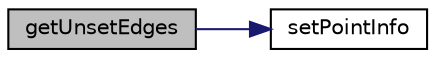 digraph "getUnsetEdges"
{
  bgcolor="transparent";
  edge [fontname="Helvetica",fontsize="10",labelfontname="Helvetica",labelfontsize="10"];
  node [fontname="Helvetica",fontsize="10",shape=record];
  rankdir="LR";
  Node1 [label="getUnsetEdges",height=0.2,width=0.4,color="black", fillcolor="grey75", style="filled", fontcolor="black"];
  Node1 -> Node2 [color="midnightblue",fontsize="10",style="solid",fontname="Helvetica"];
  Node2 [label="setPointInfo",height=0.2,width=0.4,color="black",URL="$a01915.html#a4012d3fb6f0069bdaa97f56b1b625a4a",tooltip="Copy initial data into allPointInfo_. "];
}
